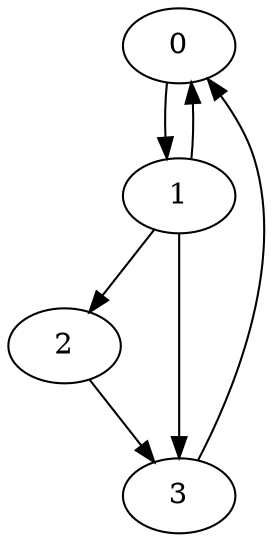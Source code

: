 digraph G {
	0;
	1;
	2;
	3;

	0 -> 1 [village=Stuttgart; name=Town_Hall_Square; heightLimit=3; weight=20; primaryType=sideStreet; secondaryType=oneWayStreet;];
	1 -> 0 [village=Stuttgart; name=Flower_Path; heightLimit=3; weight=10; primaryType=sideStreet; secondaryType=oneWayStreet;];
	1 -> 2 [village=Stuttgart; name=On_the_Slope; heightLimit=3; weight=20; primaryType=sideStreet; secondaryType=none;];
	1 -> 3 [village=Stuttgart; name=Vineyard_Street; heightLimit=3; weight=50; primaryType=mainStreet; secondaryType=none;];
	2 -> 3 [village=Stuttgart; name=Post_Road; heightLimit=3; weight=20; primaryType=sideStreet; secondaryType=none;];
	3 -> 0 [village=Stuttgart; name=Garden_Way; heightLimit=3; weight=20; primaryType=sideStreet; secondaryType=none;];

}